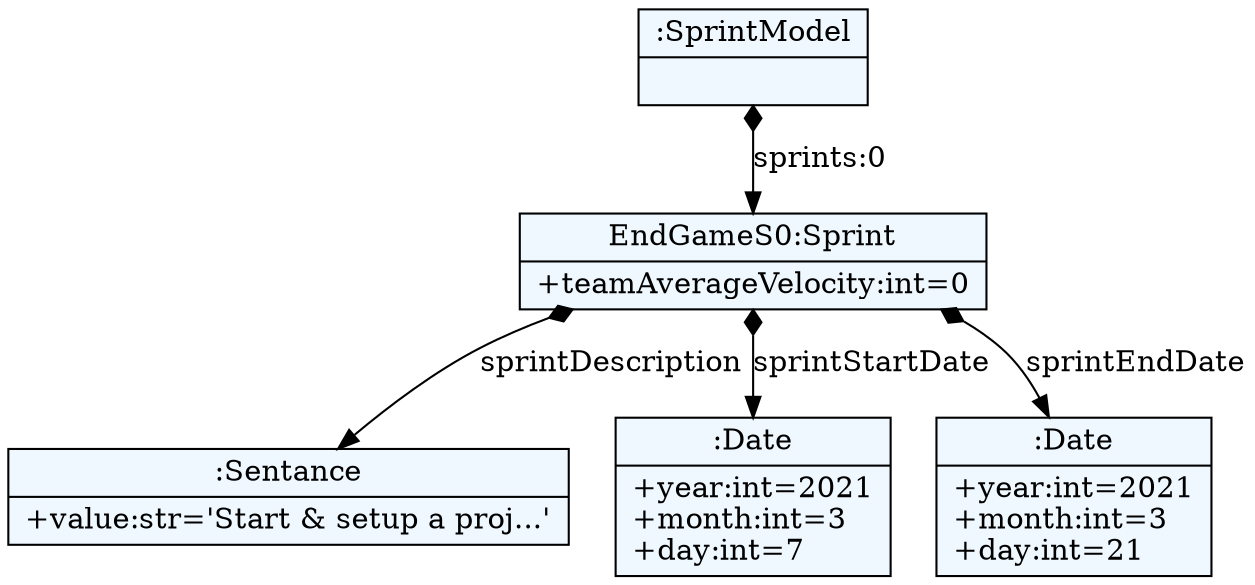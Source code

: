
    digraph textX {
    fontname = "Bitstream Vera Sans"
    fontsize = 8
    node[
        shape=record,
        style=filled,
        fillcolor=aliceblue
    ]
    nodesep = 0.3
    edge[dir=black,arrowtail=empty]


4319065616 -> 4319066048 [label="sprints:0" arrowtail=diamond dir=both]
4319066048 -> 4319066144 [label="sprintDescription" arrowtail=diamond dir=both]
4319066144[label="{:Sentance|+value:str='Start & setup a proj...'\l}"]
4319066048 -> 4319066240 [label="sprintStartDate" arrowtail=diamond dir=both]
4319066240[label="{:Date|+year:int=2021\l+month:int=3\l+day:int=7\l}"]
4319066048 -> 4319066288 [label="sprintEndDate" arrowtail=diamond dir=both]
4319066288[label="{:Date|+year:int=2021\l+month:int=3\l+day:int=21\l}"]
4319066048[label="{EndGameS0:Sprint|+teamAverageVelocity:int=0\l}"]
4319065616[label="{:SprintModel|}"]

}
